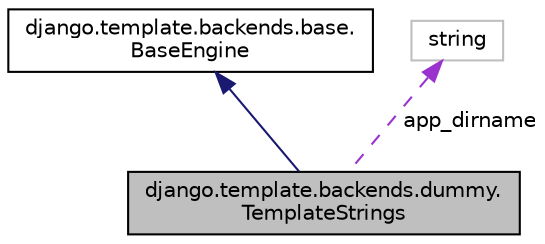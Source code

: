 digraph "django.template.backends.dummy.TemplateStrings"
{
 // LATEX_PDF_SIZE
  edge [fontname="Helvetica",fontsize="10",labelfontname="Helvetica",labelfontsize="10"];
  node [fontname="Helvetica",fontsize="10",shape=record];
  Node1 [label="django.template.backends.dummy.\lTemplateStrings",height=0.2,width=0.4,color="black", fillcolor="grey75", style="filled", fontcolor="black",tooltip=" "];
  Node2 -> Node1 [dir="back",color="midnightblue",fontsize="10",style="solid"];
  Node2 [label="django.template.backends.base.\lBaseEngine",height=0.2,width=0.4,color="black", fillcolor="white", style="filled",URL="$classdjango_1_1template_1_1backends_1_1base_1_1_base_engine.html",tooltip=" "];
  Node3 -> Node1 [dir="back",color="darkorchid3",fontsize="10",style="dashed",label=" app_dirname" ];
  Node3 [label="string",height=0.2,width=0.4,color="grey75", fillcolor="white", style="filled",tooltip=" "];
}
